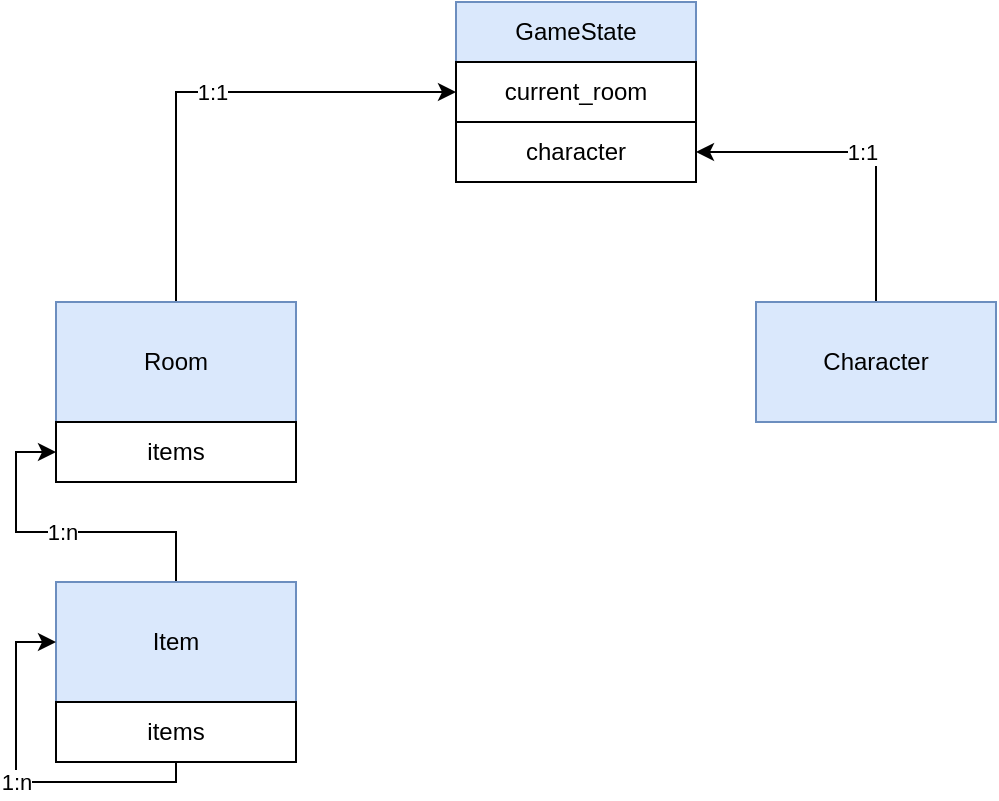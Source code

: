 <mxfile version="14.5.3" type="device"><diagram id="jBg_-PJyPRna-wE29re-" name="Page-1"><mxGraphModel dx="1422" dy="1874" grid="1" gridSize="10" guides="1" tooltips="1" connect="1" arrows="1" fold="1" page="1" pageScale="1" pageWidth="827" pageHeight="1169" math="0" shadow="0"><root><mxCell id="0"/><mxCell id="1" parent="0"/><mxCell id="yq5ok4n2yMUv_eBUrnPS-7" value="1:1" style="edgeStyle=orthogonalEdgeStyle;rounded=0;orthogonalLoop=1;jettySize=auto;html=1;entryX=0;entryY=0.5;entryDx=0;entryDy=0;exitX=0.5;exitY=0;exitDx=0;exitDy=0;" edge="1" parent="1" source="yq5ok4n2yMUv_eBUrnPS-1" target="yq5ok4n2yMUv_eBUrnPS-5"><mxGeometry relative="1" as="geometry"/></mxCell><mxCell id="yq5ok4n2yMUv_eBUrnPS-1" value="Room" style="rounded=0;whiteSpace=wrap;html=1;fillColor=#dae8fc;strokeColor=#6c8ebf;" vertex="1" parent="1"><mxGeometry x="110" y="120" width="120" height="60" as="geometry"/></mxCell><mxCell id="yq5ok4n2yMUv_eBUrnPS-11" value="1:n" style="edgeStyle=orthogonalEdgeStyle;rounded=0;orthogonalLoop=1;jettySize=auto;html=1;entryX=0;entryY=0.5;entryDx=0;entryDy=0;" edge="1" parent="1" source="yq5ok4n2yMUv_eBUrnPS-2" target="yq5ok4n2yMUv_eBUrnPS-10"><mxGeometry relative="1" as="geometry"/></mxCell><mxCell id="yq5ok4n2yMUv_eBUrnPS-2" value="Item" style="rounded=0;whiteSpace=wrap;html=1;fillColor=#dae8fc;strokeColor=#6c8ebf;" vertex="1" parent="1"><mxGeometry x="110" y="260" width="120" height="60" as="geometry"/></mxCell><mxCell id="yq5ok4n2yMUv_eBUrnPS-4" value="GameState" style="rounded=0;whiteSpace=wrap;html=1;fillColor=#dae8fc;strokeColor=#6c8ebf;" vertex="1" parent="1"><mxGeometry x="310" y="-30" width="120" height="30" as="geometry"/></mxCell><mxCell id="yq5ok4n2yMUv_eBUrnPS-5" value="current_room" style="rounded=0;whiteSpace=wrap;html=1;" vertex="1" parent="1"><mxGeometry x="310" width="120" height="30" as="geometry"/></mxCell><mxCell id="yq5ok4n2yMUv_eBUrnPS-6" value="character" style="rounded=0;whiteSpace=wrap;html=1;" vertex="1" parent="1"><mxGeometry x="310" y="30" width="120" height="30" as="geometry"/></mxCell><mxCell id="yq5ok4n2yMUv_eBUrnPS-9" value="1:1" style="edgeStyle=orthogonalEdgeStyle;rounded=0;orthogonalLoop=1;jettySize=auto;html=1;entryX=1;entryY=0.5;entryDx=0;entryDy=0;exitX=0.5;exitY=0;exitDx=0;exitDy=0;" edge="1" parent="1" source="yq5ok4n2yMUv_eBUrnPS-8" target="yq5ok4n2yMUv_eBUrnPS-6"><mxGeometry relative="1" as="geometry"/></mxCell><mxCell id="yq5ok4n2yMUv_eBUrnPS-8" value="Character" style="rounded=0;whiteSpace=wrap;html=1;fillColor=#dae8fc;strokeColor=#6c8ebf;" vertex="1" parent="1"><mxGeometry x="460" y="120" width="120" height="60" as="geometry"/></mxCell><mxCell id="yq5ok4n2yMUv_eBUrnPS-10" value="items" style="rounded=0;whiteSpace=wrap;html=1;" vertex="1" parent="1"><mxGeometry x="110" y="180" width="120" height="30" as="geometry"/></mxCell><mxCell id="yq5ok4n2yMUv_eBUrnPS-12" value="1:n" style="edgeStyle=orthogonalEdgeStyle;rounded=0;orthogonalLoop=1;jettySize=auto;html=1;entryX=0;entryY=0.5;entryDx=0;entryDy=0;exitX=0.5;exitY=1;exitDx=0;exitDy=0;" edge="1" parent="1" source="yq5ok4n2yMUv_eBUrnPS-13" target="yq5ok4n2yMUv_eBUrnPS-2"><mxGeometry relative="1" as="geometry"><Array as="points"><mxPoint x="170" y="360"/><mxPoint x="90" y="360"/><mxPoint x="90" y="290"/></Array></mxGeometry></mxCell><mxCell id="yq5ok4n2yMUv_eBUrnPS-13" value="items" style="rounded=0;whiteSpace=wrap;html=1;" vertex="1" parent="1"><mxGeometry x="110" y="320" width="120" height="30" as="geometry"/></mxCell></root></mxGraphModel></diagram></mxfile>